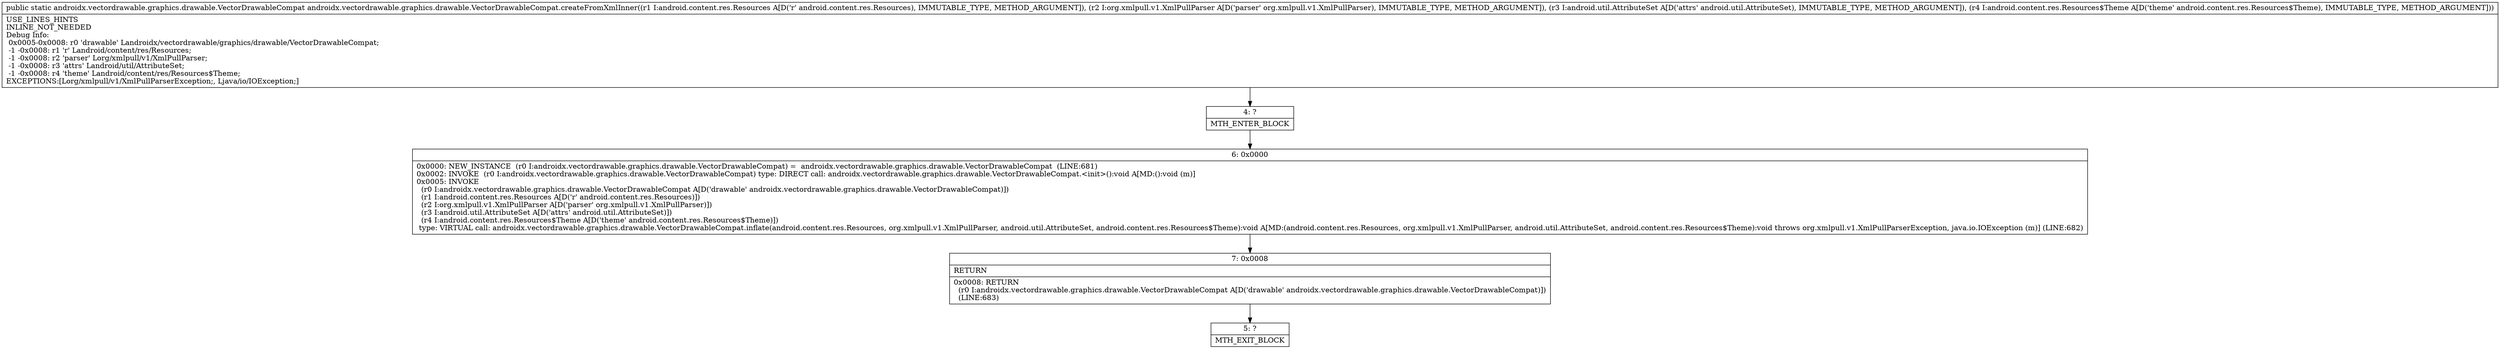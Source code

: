 digraph "CFG forandroidx.vectordrawable.graphics.drawable.VectorDrawableCompat.createFromXmlInner(Landroid\/content\/res\/Resources;Lorg\/xmlpull\/v1\/XmlPullParser;Landroid\/util\/AttributeSet;Landroid\/content\/res\/Resources$Theme;)Landroidx\/vectordrawable\/graphics\/drawable\/VectorDrawableCompat;" {
Node_4 [shape=record,label="{4\:\ ?|MTH_ENTER_BLOCK\l}"];
Node_6 [shape=record,label="{6\:\ 0x0000|0x0000: NEW_INSTANCE  (r0 I:androidx.vectordrawable.graphics.drawable.VectorDrawableCompat) =  androidx.vectordrawable.graphics.drawable.VectorDrawableCompat  (LINE:681)\l0x0002: INVOKE  (r0 I:androidx.vectordrawable.graphics.drawable.VectorDrawableCompat) type: DIRECT call: androidx.vectordrawable.graphics.drawable.VectorDrawableCompat.\<init\>():void A[MD:():void (m)]\l0x0005: INVOKE  \l  (r0 I:androidx.vectordrawable.graphics.drawable.VectorDrawableCompat A[D('drawable' androidx.vectordrawable.graphics.drawable.VectorDrawableCompat)])\l  (r1 I:android.content.res.Resources A[D('r' android.content.res.Resources)])\l  (r2 I:org.xmlpull.v1.XmlPullParser A[D('parser' org.xmlpull.v1.XmlPullParser)])\l  (r3 I:android.util.AttributeSet A[D('attrs' android.util.AttributeSet)])\l  (r4 I:android.content.res.Resources$Theme A[D('theme' android.content.res.Resources$Theme)])\l type: VIRTUAL call: androidx.vectordrawable.graphics.drawable.VectorDrawableCompat.inflate(android.content.res.Resources, org.xmlpull.v1.XmlPullParser, android.util.AttributeSet, android.content.res.Resources$Theme):void A[MD:(android.content.res.Resources, org.xmlpull.v1.XmlPullParser, android.util.AttributeSet, android.content.res.Resources$Theme):void throws org.xmlpull.v1.XmlPullParserException, java.io.IOException (m)] (LINE:682)\l}"];
Node_7 [shape=record,label="{7\:\ 0x0008|RETURN\l|0x0008: RETURN  \l  (r0 I:androidx.vectordrawable.graphics.drawable.VectorDrawableCompat A[D('drawable' androidx.vectordrawable.graphics.drawable.VectorDrawableCompat)])\l  (LINE:683)\l}"];
Node_5 [shape=record,label="{5\:\ ?|MTH_EXIT_BLOCK\l}"];
MethodNode[shape=record,label="{public static androidx.vectordrawable.graphics.drawable.VectorDrawableCompat androidx.vectordrawable.graphics.drawable.VectorDrawableCompat.createFromXmlInner((r1 I:android.content.res.Resources A[D('r' android.content.res.Resources), IMMUTABLE_TYPE, METHOD_ARGUMENT]), (r2 I:org.xmlpull.v1.XmlPullParser A[D('parser' org.xmlpull.v1.XmlPullParser), IMMUTABLE_TYPE, METHOD_ARGUMENT]), (r3 I:android.util.AttributeSet A[D('attrs' android.util.AttributeSet), IMMUTABLE_TYPE, METHOD_ARGUMENT]), (r4 I:android.content.res.Resources$Theme A[D('theme' android.content.res.Resources$Theme), IMMUTABLE_TYPE, METHOD_ARGUMENT]))  | USE_LINES_HINTS\lINLINE_NOT_NEEDED\lDebug Info:\l  0x0005\-0x0008: r0 'drawable' Landroidx\/vectordrawable\/graphics\/drawable\/VectorDrawableCompat;\l  \-1 \-0x0008: r1 'r' Landroid\/content\/res\/Resources;\l  \-1 \-0x0008: r2 'parser' Lorg\/xmlpull\/v1\/XmlPullParser;\l  \-1 \-0x0008: r3 'attrs' Landroid\/util\/AttributeSet;\l  \-1 \-0x0008: r4 'theme' Landroid\/content\/res\/Resources$Theme;\lEXCEPTIONS:[Lorg\/xmlpull\/v1\/XmlPullParserException;, Ljava\/io\/IOException;]\l}"];
MethodNode -> Node_4;Node_4 -> Node_6;
Node_6 -> Node_7;
Node_7 -> Node_5;
}

